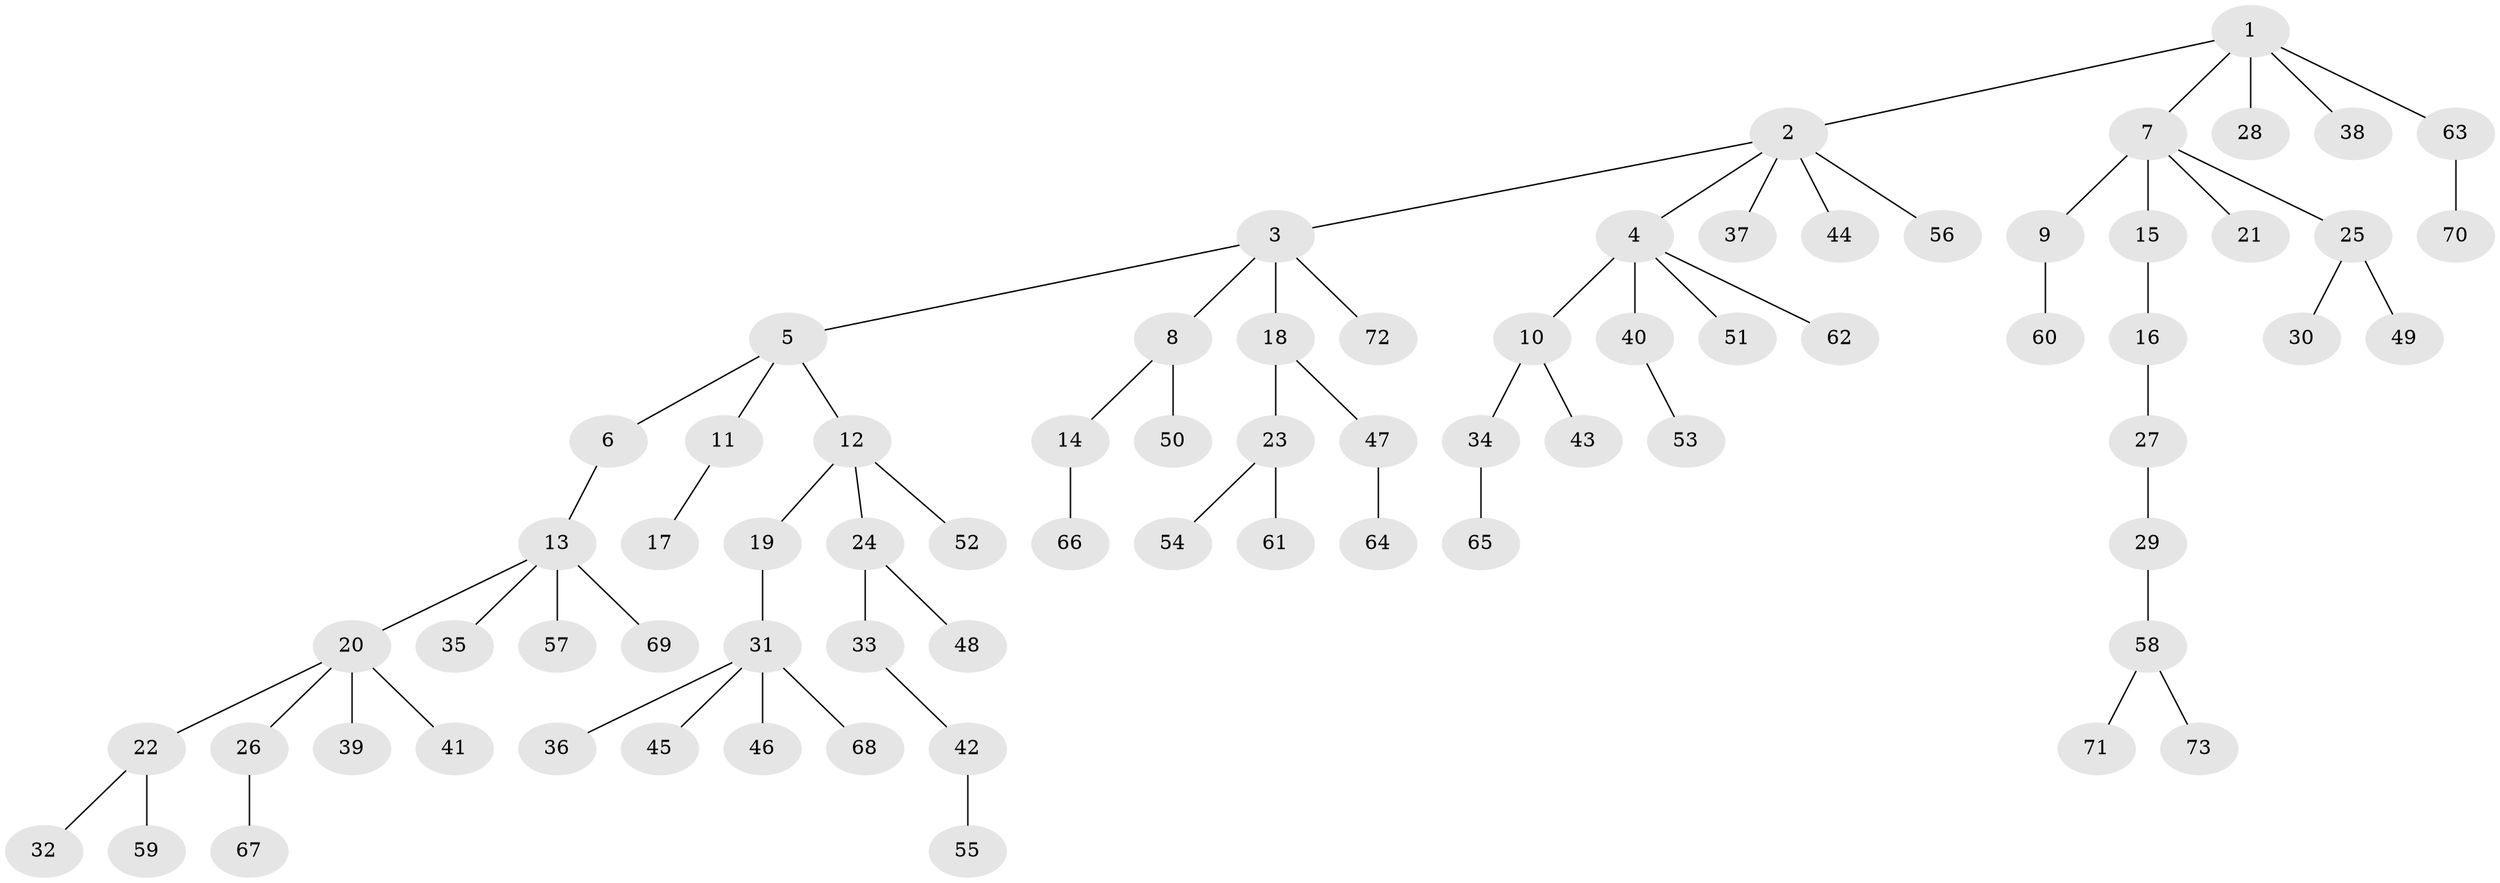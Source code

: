 // coarse degree distribution, {4: 0.10810810810810811, 1: 0.4594594594594595, 2: 0.24324324324324326, 3: 0.1891891891891892}
// Generated by graph-tools (version 1.1) at 2025/37/03/04/25 23:37:27]
// undirected, 73 vertices, 72 edges
graph export_dot {
  node [color=gray90,style=filled];
  1;
  2;
  3;
  4;
  5;
  6;
  7;
  8;
  9;
  10;
  11;
  12;
  13;
  14;
  15;
  16;
  17;
  18;
  19;
  20;
  21;
  22;
  23;
  24;
  25;
  26;
  27;
  28;
  29;
  30;
  31;
  32;
  33;
  34;
  35;
  36;
  37;
  38;
  39;
  40;
  41;
  42;
  43;
  44;
  45;
  46;
  47;
  48;
  49;
  50;
  51;
  52;
  53;
  54;
  55;
  56;
  57;
  58;
  59;
  60;
  61;
  62;
  63;
  64;
  65;
  66;
  67;
  68;
  69;
  70;
  71;
  72;
  73;
  1 -- 2;
  1 -- 7;
  1 -- 28;
  1 -- 38;
  1 -- 63;
  2 -- 3;
  2 -- 4;
  2 -- 37;
  2 -- 44;
  2 -- 56;
  3 -- 5;
  3 -- 8;
  3 -- 18;
  3 -- 72;
  4 -- 10;
  4 -- 40;
  4 -- 51;
  4 -- 62;
  5 -- 6;
  5 -- 11;
  5 -- 12;
  6 -- 13;
  7 -- 9;
  7 -- 15;
  7 -- 21;
  7 -- 25;
  8 -- 14;
  8 -- 50;
  9 -- 60;
  10 -- 34;
  10 -- 43;
  11 -- 17;
  12 -- 19;
  12 -- 24;
  12 -- 52;
  13 -- 20;
  13 -- 35;
  13 -- 57;
  13 -- 69;
  14 -- 66;
  15 -- 16;
  16 -- 27;
  18 -- 23;
  18 -- 47;
  19 -- 31;
  20 -- 22;
  20 -- 26;
  20 -- 39;
  20 -- 41;
  22 -- 32;
  22 -- 59;
  23 -- 54;
  23 -- 61;
  24 -- 33;
  24 -- 48;
  25 -- 30;
  25 -- 49;
  26 -- 67;
  27 -- 29;
  29 -- 58;
  31 -- 36;
  31 -- 45;
  31 -- 46;
  31 -- 68;
  33 -- 42;
  34 -- 65;
  40 -- 53;
  42 -- 55;
  47 -- 64;
  58 -- 71;
  58 -- 73;
  63 -- 70;
}
